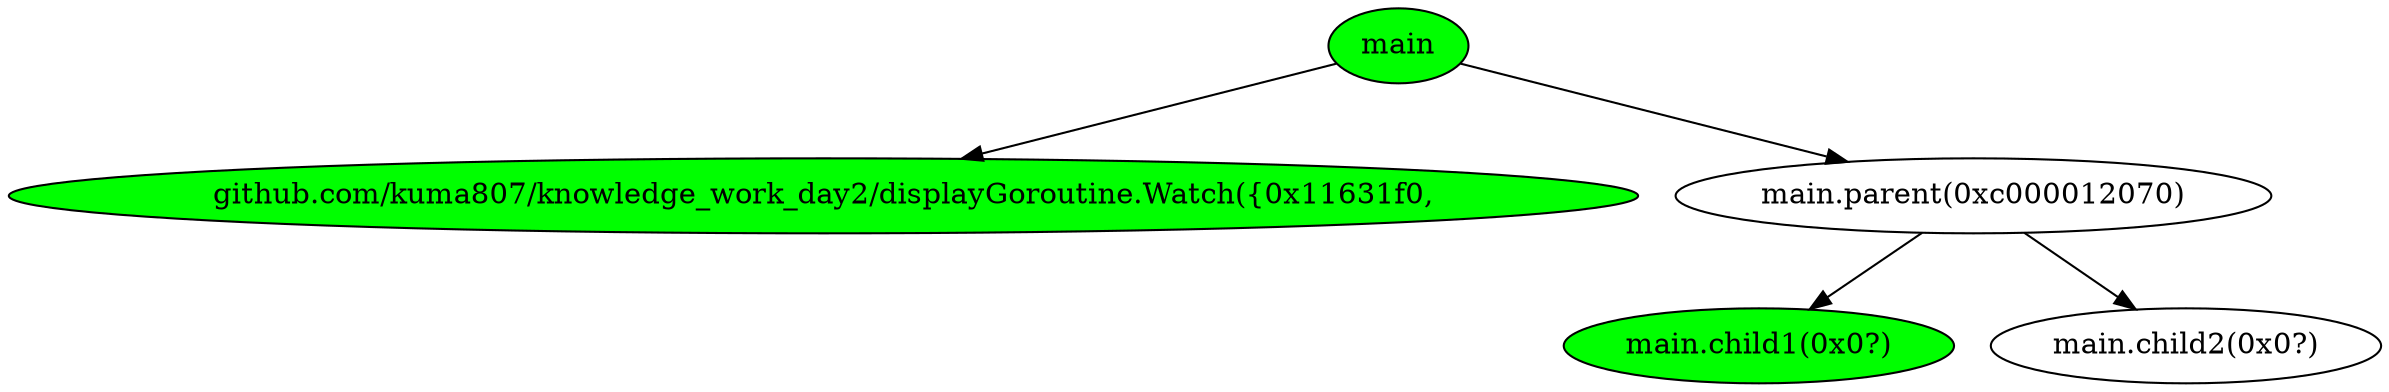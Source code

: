 digraph G {
	"main"->"github.com/kuma807/knowledge_work_day2/displayGoroutine.Watch({0x11631f0,";
	"main"->"main.parent(0xc000012070)";
	"main.parent(0xc000012070)"->"main.child1(0x0?)";
	"main.parent(0xc000012070)"->"main.child2(0x0?)";
	"github.com/kuma807/knowledge_work_day2/displayGoroutine.Watch({0x11631f0," [ fillcolor="#00FF00", style="solid,filled" ];
	"main" [ fillcolor="#00FF00", style="solid,filled" ];
	"main.child1(0x0?)" [ fillcolor="#00FF00", style="solid,filled" ];
	"main.child2(0x0?)";
	"main.parent(0xc000012070)";

}

